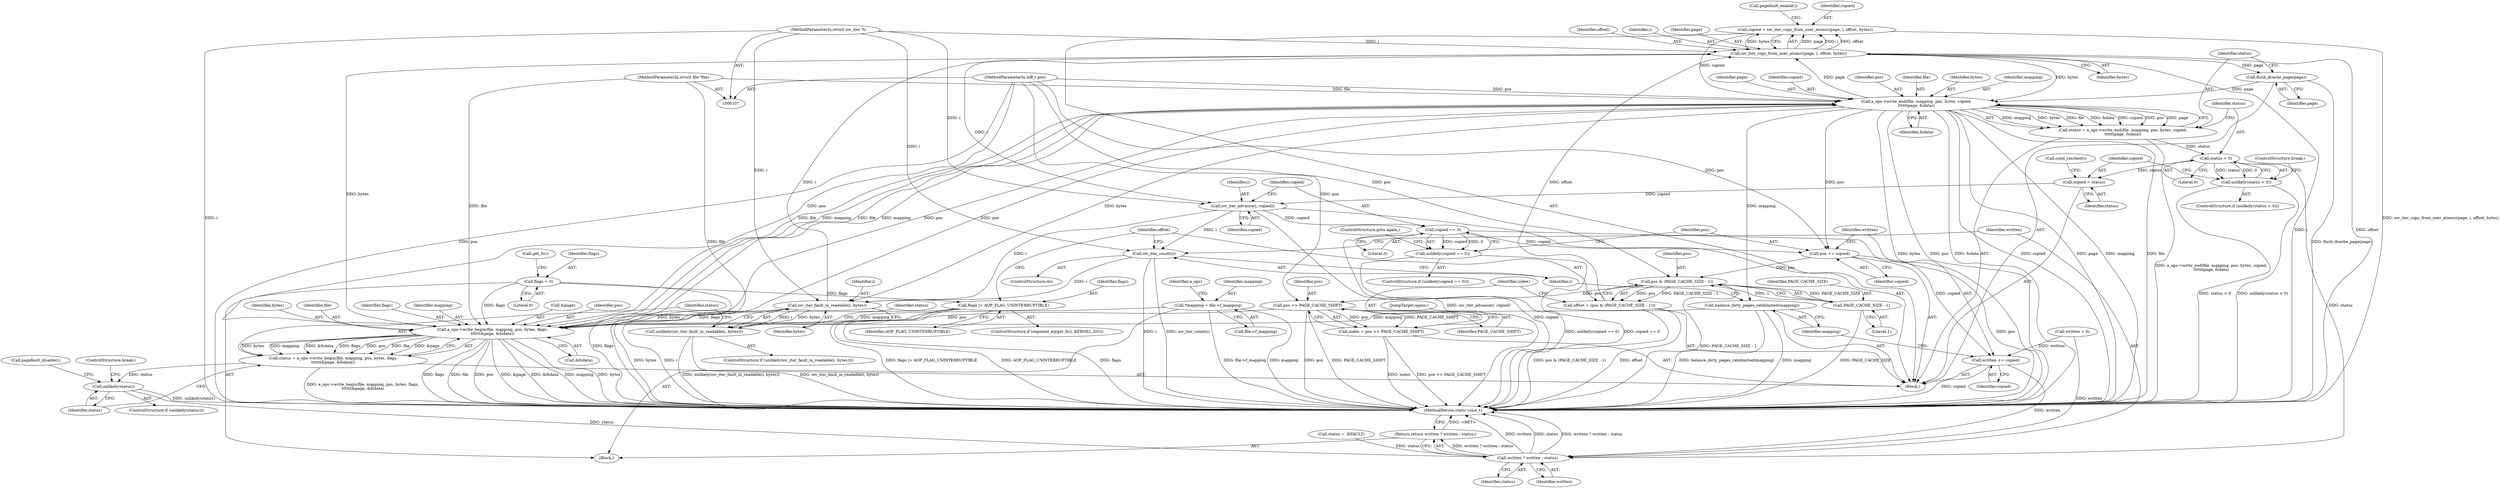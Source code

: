 digraph "0_linux_124d3b7041f9a0ca7c43a6293e1cae4576c32fd5_0@API" {
"1000192" [label="(Call,copied = iov_iter_copy_from_user_atomic(page, i, offset, bytes))"];
"1000194" [label="(Call,iov_iter_copy_from_user_atomic(page, i, offset, bytes))"];
"1000204" [label="(Call,a_ops->write_end(file, mapping, pos, bytes, copied,\n\t\t\t\t\t\tpage, fsdata))"];
"1000177" [label="(Call,a_ops->write_begin(file, mapping, pos, bytes, flags,\n\t\t\t\t\t\t&page, &fsdata))"];
"1000108" [label="(MethodParameterIn,struct file *file)"];
"1000238" [label="(Call,balance_dirty_pages_ratelimited(mapping))"];
"1000113" [label="(Call,*mapping = file->f_mapping)"];
"1000160" [label="(Call,pos >> PAGE_CACHE_SHIFT)"];
"1000153" [label="(Call,pos & (PAGE_CACHE_SIZE - 1))"];
"1000232" [label="(Call,pos += copied)"];
"1000227" [label="(Call,copied == 0)"];
"1000222" [label="(Call,iov_iter_advance(i, copied))"];
"1000109" [label="(MethodParameterIn,struct iov_iter *i)"];
"1000218" [label="(Call,copied = status)"];
"1000214" [label="(Call,status < 0)"];
"1000202" [label="(Call,status = a_ops->write_end(file, mapping, pos, bytes, copied,\n\t\t\t\t\t\tpage, fsdata))"];
"1000110" [label="(MethodParameterIn,loff_t pos)"];
"1000155" [label="(Call,PAGE_CACHE_SIZE - 1)"];
"1000166" [label="(Call,iov_iter_fault_in_readable(i, bytes))"];
"1000240" [label="(Call,iov_iter_count(i))"];
"1000140" [label="(Call,flags |= AOP_FLAG_UNINTERRUPTIBLE)"];
"1000133" [label="(Call,flags = 0)"];
"1000192" [label="(Call,copied = iov_iter_copy_from_user_atomic(page, i, offset, bytes))"];
"1000200" [label="(Call,flush_dcache_page(page))"];
"1000151" [label="(Call,offset = (pos & (PAGE_CACHE_SIZE - 1)))"];
"1000165" [label="(Call,unlikely(iov_iter_fault_in_readable(i, bytes)))"];
"1000175" [label="(Call,status = a_ops->write_begin(file, mapping, pos, bytes, flags,\n\t\t\t\t\t\t&page, &fsdata))"];
"1000188" [label="(Call,unlikely(status))"];
"1000243" [label="(Call,written ? written : status)"];
"1000242" [label="(Return,return written ? written : status;)"];
"1000226" [label="(Call,unlikely(copied == 0))"];
"1000158" [label="(Call,index = pos >> PAGE_CACHE_SHIFT)"];
"1000235" [label="(Call,written += copied)"];
"1000213" [label="(Call,unlikely(status < 0))"];
"1000222" [label="(Call,iov_iter_advance(i, copied))"];
"1000188" [label="(Call,unlikely(status))"];
"1000240" [label="(Call,iov_iter_count(i))"];
"1000192" [label="(Call,copied = iov_iter_copy_from_user_atomic(page, i, offset, bytes))"];
"1000183" [label="(Call,&page)"];
"1000205" [label="(Identifier,file)"];
"1000219" [label="(Identifier,copied)"];
"1000199" [label="(Call,pagefault_enable())"];
"1000194" [label="(Call,iov_iter_copy_from_user_atomic(page, i, offset, bytes))"];
"1000109" [label="(MethodParameterIn,struct iov_iter *i)"];
"1000235" [label="(Call,written += copied)"];
"1000231" [label="(ControlStructure,goto again;)"];
"1000208" [label="(Identifier,bytes)"];
"1000110" [label="(MethodParameterIn,loff_t pos)"];
"1000133" [label="(Call,flags = 0)"];
"1000134" [label="(Identifier,flags)"];
"1000166" [label="(Call,iov_iter_fault_in_readable(i, bytes))"];
"1000202" [label="(Call,status = a_ops->write_end(file, mapping, pos, bytes, copied,\n\t\t\t\t\t\tpage, fsdata))"];
"1000140" [label="(Call,flags |= AOP_FLAG_UNINTERRUPTIBLE)"];
"1000227" [label="(Call,copied == 0)"];
"1000211" [label="(Identifier,fsdata)"];
"1000143" [label="(ControlStructure,do)"];
"1000232" [label="(Call,pos += copied)"];
"1000180" [label="(Identifier,pos)"];
"1000239" [label="(Identifier,mapping)"];
"1000241" [label="(Identifier,i)"];
"1000151" [label="(Call,offset = (pos & (PAGE_CACHE_SIZE - 1)))"];
"1000200" [label="(Call,flush_dcache_page(page))"];
"1000246" [label="(Identifier,status)"];
"1000113" [label="(Call,*mapping = file->f_mapping)"];
"1000181" [label="(Identifier,bytes)"];
"1000223" [label="(Identifier,i)"];
"1000185" [label="(Call,&fsdata)"];
"1000162" [label="(Identifier,PAGE_CACHE_SHIFT)"];
"1000111" [label="(Block,)"];
"1000135" [label="(Literal,0)"];
"1000217" [label="(ControlStructure,break;)"];
"1000204" [label="(Call,a_ops->write_end(file, mapping, pos, bytes, copied,\n\t\t\t\t\t\tpage, fsdata))"];
"1000108" [label="(MethodParameterIn,struct file *file)"];
"1000165" [label="(Call,unlikely(iov_iter_fault_in_readable(i, bytes)))"];
"1000215" [label="(Identifier,status)"];
"1000164" [label="(ControlStructure,if (unlikely(iov_iter_fault_in_readable(i, bytes))))"];
"1000171" [label="(Identifier,status)"];
"1000163" [label="(JumpTarget,again:)"];
"1000243" [label="(Call,written ? written : status)"];
"1000177" [label="(Call,a_ops->write_begin(file, mapping, pos, bytes, flags,\n\t\t\t\t\t\t&page, &fsdata))"];
"1000216" [label="(Literal,0)"];
"1000242" [label="(Return,return written ? written : status;)"];
"1000244" [label="(Identifier,written)"];
"1000233" [label="(Identifier,pos)"];
"1000168" [label="(Identifier,bytes)"];
"1000238" [label="(Call,balance_dirty_pages_ratelimited(mapping))"];
"1000190" [label="(ControlStructure,break;)"];
"1000170" [label="(Call,status = -EFAULT)"];
"1000158" [label="(Call,index = pos >> PAGE_CACHE_SHIFT)"];
"1000144" [label="(Block,)"];
"1000129" [label="(Call,written = 0)"];
"1000193" [label="(Identifier,copied)"];
"1000114" [label="(Identifier,mapping)"];
"1000178" [label="(Identifier,file)"];
"1000138" [label="(Call,get_fs())"];
"1000142" [label="(Identifier,AOP_FLAG_UNINTERRUPTIBLE)"];
"1000226" [label="(Call,unlikely(copied == 0))"];
"1000206" [label="(Identifier,mapping)"];
"1000115" [label="(Call,file->f_mapping)"];
"1000176" [label="(Identifier,status)"];
"1000210" [label="(Identifier,page)"];
"1000236" [label="(Identifier,written)"];
"1000203" [label="(Identifier,status)"];
"1000120" [label="(Identifier,a_ops)"];
"1000161" [label="(Identifier,pos)"];
"1000201" [label="(Identifier,page)"];
"1000167" [label="(Identifier,i)"];
"1000220" [label="(Identifier,status)"];
"1000245" [label="(Identifier,written)"];
"1000153" [label="(Call,pos & (PAGE_CACHE_SIZE - 1))"];
"1000197" [label="(Identifier,offset)"];
"1000209" [label="(Identifier,copied)"];
"1000157" [label="(Literal,1)"];
"1000234" [label="(Identifier,copied)"];
"1000136" [label="(ControlStructure,if (segment_eq(get_fs(), KERNEL_DS)))"];
"1000155" [label="(Call,PAGE_CACHE_SIZE - 1)"];
"1000187" [label="(ControlStructure,if (unlikely(status)))"];
"1000212" [label="(ControlStructure,if (unlikely(status < 0)))"];
"1000159" [label="(Identifier,index)"];
"1000218" [label="(Call,copied = status)"];
"1000207" [label="(Identifier,pos)"];
"1000221" [label="(Call,cond_resched())"];
"1000214" [label="(Call,status < 0)"];
"1000229" [label="(Literal,0)"];
"1000228" [label="(Identifier,copied)"];
"1000237" [label="(Identifier,copied)"];
"1000196" [label="(Identifier,i)"];
"1000152" [label="(Identifier,offset)"];
"1000189" [label="(Identifier,status)"];
"1000225" [label="(ControlStructure,if (unlikely(copied == 0)))"];
"1000195" [label="(Identifier,page)"];
"1000141" [label="(Identifier,flags)"];
"1000247" [label="(MethodReturn,static ssize_t)"];
"1000182" [label="(Identifier,flags)"];
"1000156" [label="(Identifier,PAGE_CACHE_SIZE)"];
"1000224" [label="(Identifier,copied)"];
"1000198" [label="(Identifier,bytes)"];
"1000191" [label="(Call,pagefault_disable())"];
"1000179" [label="(Identifier,mapping)"];
"1000160" [label="(Call,pos >> PAGE_CACHE_SHIFT)"];
"1000175" [label="(Call,status = a_ops->write_begin(file, mapping, pos, bytes, flags,\n\t\t\t\t\t\t&page, &fsdata))"];
"1000213" [label="(Call,unlikely(status < 0))"];
"1000154" [label="(Identifier,pos)"];
"1000192" -> "1000144"  [label="AST: "];
"1000192" -> "1000194"  [label="CFG: "];
"1000193" -> "1000192"  [label="AST: "];
"1000194" -> "1000192"  [label="AST: "];
"1000199" -> "1000192"  [label="CFG: "];
"1000192" -> "1000247"  [label="DDG: iov_iter_copy_from_user_atomic(page, i, offset, bytes)"];
"1000194" -> "1000192"  [label="DDG: page"];
"1000194" -> "1000192"  [label="DDG: i"];
"1000194" -> "1000192"  [label="DDG: offset"];
"1000194" -> "1000192"  [label="DDG: bytes"];
"1000192" -> "1000204"  [label="DDG: copied"];
"1000194" -> "1000198"  [label="CFG: "];
"1000195" -> "1000194"  [label="AST: "];
"1000196" -> "1000194"  [label="AST: "];
"1000197" -> "1000194"  [label="AST: "];
"1000198" -> "1000194"  [label="AST: "];
"1000194" -> "1000247"  [label="DDG: offset"];
"1000194" -> "1000247"  [label="DDG: i"];
"1000204" -> "1000194"  [label="DDG: page"];
"1000166" -> "1000194"  [label="DDG: i"];
"1000109" -> "1000194"  [label="DDG: i"];
"1000151" -> "1000194"  [label="DDG: offset"];
"1000177" -> "1000194"  [label="DDG: bytes"];
"1000194" -> "1000200"  [label="DDG: page"];
"1000194" -> "1000204"  [label="DDG: bytes"];
"1000194" -> "1000222"  [label="DDG: i"];
"1000204" -> "1000202"  [label="AST: "];
"1000204" -> "1000211"  [label="CFG: "];
"1000205" -> "1000204"  [label="AST: "];
"1000206" -> "1000204"  [label="AST: "];
"1000207" -> "1000204"  [label="AST: "];
"1000208" -> "1000204"  [label="AST: "];
"1000209" -> "1000204"  [label="AST: "];
"1000210" -> "1000204"  [label="AST: "];
"1000211" -> "1000204"  [label="AST: "];
"1000202" -> "1000204"  [label="CFG: "];
"1000204" -> "1000247"  [label="DDG: copied"];
"1000204" -> "1000247"  [label="DDG: page"];
"1000204" -> "1000247"  [label="DDG: mapping"];
"1000204" -> "1000247"  [label="DDG: bytes"];
"1000204" -> "1000247"  [label="DDG: pos"];
"1000204" -> "1000247"  [label="DDG: fsdata"];
"1000204" -> "1000247"  [label="DDG: file"];
"1000204" -> "1000166"  [label="DDG: bytes"];
"1000204" -> "1000177"  [label="DDG: file"];
"1000204" -> "1000177"  [label="DDG: mapping"];
"1000204" -> "1000177"  [label="DDG: pos"];
"1000204" -> "1000202"  [label="DDG: mapping"];
"1000204" -> "1000202"  [label="DDG: bytes"];
"1000204" -> "1000202"  [label="DDG: file"];
"1000204" -> "1000202"  [label="DDG: fsdata"];
"1000204" -> "1000202"  [label="DDG: copied"];
"1000204" -> "1000202"  [label="DDG: pos"];
"1000204" -> "1000202"  [label="DDG: page"];
"1000177" -> "1000204"  [label="DDG: file"];
"1000177" -> "1000204"  [label="DDG: mapping"];
"1000177" -> "1000204"  [label="DDG: pos"];
"1000108" -> "1000204"  [label="DDG: file"];
"1000110" -> "1000204"  [label="DDG: pos"];
"1000200" -> "1000204"  [label="DDG: page"];
"1000204" -> "1000232"  [label="DDG: pos"];
"1000204" -> "1000238"  [label="DDG: mapping"];
"1000177" -> "1000175"  [label="AST: "];
"1000177" -> "1000185"  [label="CFG: "];
"1000178" -> "1000177"  [label="AST: "];
"1000179" -> "1000177"  [label="AST: "];
"1000180" -> "1000177"  [label="AST: "];
"1000181" -> "1000177"  [label="AST: "];
"1000182" -> "1000177"  [label="AST: "];
"1000183" -> "1000177"  [label="AST: "];
"1000185" -> "1000177"  [label="AST: "];
"1000175" -> "1000177"  [label="CFG: "];
"1000177" -> "1000247"  [label="DDG: &fsdata"];
"1000177" -> "1000247"  [label="DDG: mapping"];
"1000177" -> "1000247"  [label="DDG: bytes"];
"1000177" -> "1000247"  [label="DDG: flags"];
"1000177" -> "1000247"  [label="DDG: file"];
"1000177" -> "1000247"  [label="DDG: pos"];
"1000177" -> "1000247"  [label="DDG: &page"];
"1000177" -> "1000175"  [label="DDG: bytes"];
"1000177" -> "1000175"  [label="DDG: mapping"];
"1000177" -> "1000175"  [label="DDG: &fsdata"];
"1000177" -> "1000175"  [label="DDG: flags"];
"1000177" -> "1000175"  [label="DDG: pos"];
"1000177" -> "1000175"  [label="DDG: file"];
"1000177" -> "1000175"  [label="DDG: &page"];
"1000108" -> "1000177"  [label="DDG: file"];
"1000238" -> "1000177"  [label="DDG: mapping"];
"1000113" -> "1000177"  [label="DDG: mapping"];
"1000160" -> "1000177"  [label="DDG: pos"];
"1000110" -> "1000177"  [label="DDG: pos"];
"1000166" -> "1000177"  [label="DDG: bytes"];
"1000140" -> "1000177"  [label="DDG: flags"];
"1000133" -> "1000177"  [label="DDG: flags"];
"1000108" -> "1000107"  [label="AST: "];
"1000108" -> "1000247"  [label="DDG: file"];
"1000238" -> "1000144"  [label="AST: "];
"1000238" -> "1000239"  [label="CFG: "];
"1000239" -> "1000238"  [label="AST: "];
"1000241" -> "1000238"  [label="CFG: "];
"1000238" -> "1000247"  [label="DDG: mapping"];
"1000238" -> "1000247"  [label="DDG: balance_dirty_pages_ratelimited(mapping)"];
"1000113" -> "1000111"  [label="AST: "];
"1000113" -> "1000115"  [label="CFG: "];
"1000114" -> "1000113"  [label="AST: "];
"1000115" -> "1000113"  [label="AST: "];
"1000120" -> "1000113"  [label="CFG: "];
"1000113" -> "1000247"  [label="DDG: mapping"];
"1000113" -> "1000247"  [label="DDG: file->f_mapping"];
"1000160" -> "1000158"  [label="AST: "];
"1000160" -> "1000162"  [label="CFG: "];
"1000161" -> "1000160"  [label="AST: "];
"1000162" -> "1000160"  [label="AST: "];
"1000158" -> "1000160"  [label="CFG: "];
"1000160" -> "1000247"  [label="DDG: PAGE_CACHE_SHIFT"];
"1000160" -> "1000247"  [label="DDG: pos"];
"1000160" -> "1000158"  [label="DDG: pos"];
"1000160" -> "1000158"  [label="DDG: PAGE_CACHE_SHIFT"];
"1000153" -> "1000160"  [label="DDG: pos"];
"1000110" -> "1000160"  [label="DDG: pos"];
"1000153" -> "1000151"  [label="AST: "];
"1000153" -> "1000155"  [label="CFG: "];
"1000154" -> "1000153"  [label="AST: "];
"1000155" -> "1000153"  [label="AST: "];
"1000151" -> "1000153"  [label="CFG: "];
"1000153" -> "1000247"  [label="DDG: PAGE_CACHE_SIZE - 1"];
"1000153" -> "1000151"  [label="DDG: pos"];
"1000153" -> "1000151"  [label="DDG: PAGE_CACHE_SIZE - 1"];
"1000232" -> "1000153"  [label="DDG: pos"];
"1000110" -> "1000153"  [label="DDG: pos"];
"1000155" -> "1000153"  [label="DDG: PAGE_CACHE_SIZE"];
"1000155" -> "1000153"  [label="DDG: 1"];
"1000232" -> "1000144"  [label="AST: "];
"1000232" -> "1000234"  [label="CFG: "];
"1000233" -> "1000232"  [label="AST: "];
"1000234" -> "1000232"  [label="AST: "];
"1000236" -> "1000232"  [label="CFG: "];
"1000232" -> "1000247"  [label="DDG: pos"];
"1000227" -> "1000232"  [label="DDG: copied"];
"1000110" -> "1000232"  [label="DDG: pos"];
"1000227" -> "1000226"  [label="AST: "];
"1000227" -> "1000229"  [label="CFG: "];
"1000228" -> "1000227"  [label="AST: "];
"1000229" -> "1000227"  [label="AST: "];
"1000226" -> "1000227"  [label="CFG: "];
"1000227" -> "1000247"  [label="DDG: copied"];
"1000227" -> "1000226"  [label="DDG: copied"];
"1000227" -> "1000226"  [label="DDG: 0"];
"1000222" -> "1000227"  [label="DDG: copied"];
"1000227" -> "1000235"  [label="DDG: copied"];
"1000222" -> "1000144"  [label="AST: "];
"1000222" -> "1000224"  [label="CFG: "];
"1000223" -> "1000222"  [label="AST: "];
"1000224" -> "1000222"  [label="AST: "];
"1000228" -> "1000222"  [label="CFG: "];
"1000222" -> "1000247"  [label="DDG: iov_iter_advance(i, copied)"];
"1000222" -> "1000166"  [label="DDG: i"];
"1000109" -> "1000222"  [label="DDG: i"];
"1000218" -> "1000222"  [label="DDG: copied"];
"1000222" -> "1000240"  [label="DDG: i"];
"1000109" -> "1000107"  [label="AST: "];
"1000109" -> "1000247"  [label="DDG: i"];
"1000109" -> "1000166"  [label="DDG: i"];
"1000109" -> "1000240"  [label="DDG: i"];
"1000218" -> "1000144"  [label="AST: "];
"1000218" -> "1000220"  [label="CFG: "];
"1000219" -> "1000218"  [label="AST: "];
"1000220" -> "1000218"  [label="AST: "];
"1000221" -> "1000218"  [label="CFG: "];
"1000214" -> "1000218"  [label="DDG: status"];
"1000214" -> "1000213"  [label="AST: "];
"1000214" -> "1000216"  [label="CFG: "];
"1000215" -> "1000214"  [label="AST: "];
"1000216" -> "1000214"  [label="AST: "];
"1000213" -> "1000214"  [label="CFG: "];
"1000214" -> "1000213"  [label="DDG: status"];
"1000214" -> "1000213"  [label="DDG: 0"];
"1000202" -> "1000214"  [label="DDG: status"];
"1000214" -> "1000243"  [label="DDG: status"];
"1000202" -> "1000144"  [label="AST: "];
"1000203" -> "1000202"  [label="AST: "];
"1000215" -> "1000202"  [label="CFG: "];
"1000202" -> "1000247"  [label="DDG: a_ops->write_end(file, mapping, pos, bytes, copied,\n\t\t\t\t\t\tpage, fsdata)"];
"1000110" -> "1000107"  [label="AST: "];
"1000110" -> "1000247"  [label="DDG: pos"];
"1000155" -> "1000157"  [label="CFG: "];
"1000156" -> "1000155"  [label="AST: "];
"1000157" -> "1000155"  [label="AST: "];
"1000155" -> "1000247"  [label="DDG: PAGE_CACHE_SIZE"];
"1000166" -> "1000165"  [label="AST: "];
"1000166" -> "1000168"  [label="CFG: "];
"1000167" -> "1000166"  [label="AST: "];
"1000168" -> "1000166"  [label="AST: "];
"1000165" -> "1000166"  [label="CFG: "];
"1000166" -> "1000247"  [label="DDG: bytes"];
"1000166" -> "1000247"  [label="DDG: i"];
"1000166" -> "1000165"  [label="DDG: i"];
"1000166" -> "1000165"  [label="DDG: bytes"];
"1000240" -> "1000166"  [label="DDG: i"];
"1000240" -> "1000143"  [label="AST: "];
"1000240" -> "1000241"  [label="CFG: "];
"1000241" -> "1000240"  [label="AST: "];
"1000152" -> "1000240"  [label="CFG: "];
"1000244" -> "1000240"  [label="CFG: "];
"1000240" -> "1000247"  [label="DDG: iov_iter_count(i)"];
"1000240" -> "1000247"  [label="DDG: i"];
"1000140" -> "1000136"  [label="AST: "];
"1000140" -> "1000142"  [label="CFG: "];
"1000141" -> "1000140"  [label="AST: "];
"1000142" -> "1000140"  [label="AST: "];
"1000152" -> "1000140"  [label="CFG: "];
"1000140" -> "1000247"  [label="DDG: AOP_FLAG_UNINTERRUPTIBLE"];
"1000140" -> "1000247"  [label="DDG: flags"];
"1000140" -> "1000247"  [label="DDG: flags |= AOP_FLAG_UNINTERRUPTIBLE"];
"1000133" -> "1000140"  [label="DDG: flags"];
"1000133" -> "1000111"  [label="AST: "];
"1000133" -> "1000135"  [label="CFG: "];
"1000134" -> "1000133"  [label="AST: "];
"1000135" -> "1000133"  [label="AST: "];
"1000138" -> "1000133"  [label="CFG: "];
"1000133" -> "1000247"  [label="DDG: flags"];
"1000200" -> "1000144"  [label="AST: "];
"1000200" -> "1000201"  [label="CFG: "];
"1000201" -> "1000200"  [label="AST: "];
"1000203" -> "1000200"  [label="CFG: "];
"1000200" -> "1000247"  [label="DDG: flush_dcache_page(page)"];
"1000151" -> "1000144"  [label="AST: "];
"1000152" -> "1000151"  [label="AST: "];
"1000159" -> "1000151"  [label="CFG: "];
"1000151" -> "1000247"  [label="DDG: offset"];
"1000151" -> "1000247"  [label="DDG: pos & (PAGE_CACHE_SIZE - 1)"];
"1000165" -> "1000164"  [label="AST: "];
"1000171" -> "1000165"  [label="CFG: "];
"1000176" -> "1000165"  [label="CFG: "];
"1000165" -> "1000247"  [label="DDG: iov_iter_fault_in_readable(i, bytes)"];
"1000165" -> "1000247"  [label="DDG: unlikely(iov_iter_fault_in_readable(i, bytes))"];
"1000175" -> "1000144"  [label="AST: "];
"1000176" -> "1000175"  [label="AST: "];
"1000189" -> "1000175"  [label="CFG: "];
"1000175" -> "1000247"  [label="DDG: a_ops->write_begin(file, mapping, pos, bytes, flags,\n\t\t\t\t\t\t&page, &fsdata)"];
"1000175" -> "1000188"  [label="DDG: status"];
"1000188" -> "1000187"  [label="AST: "];
"1000188" -> "1000189"  [label="CFG: "];
"1000189" -> "1000188"  [label="AST: "];
"1000190" -> "1000188"  [label="CFG: "];
"1000191" -> "1000188"  [label="CFG: "];
"1000188" -> "1000247"  [label="DDG: unlikely(status)"];
"1000188" -> "1000243"  [label="DDG: status"];
"1000243" -> "1000242"  [label="AST: "];
"1000243" -> "1000245"  [label="CFG: "];
"1000243" -> "1000246"  [label="CFG: "];
"1000244" -> "1000243"  [label="AST: "];
"1000245" -> "1000243"  [label="AST: "];
"1000246" -> "1000243"  [label="AST: "];
"1000242" -> "1000243"  [label="CFG: "];
"1000243" -> "1000247"  [label="DDG: written"];
"1000243" -> "1000247"  [label="DDG: status"];
"1000243" -> "1000247"  [label="DDG: written ? written : status"];
"1000243" -> "1000242"  [label="DDG: written ? written : status"];
"1000129" -> "1000243"  [label="DDG: written"];
"1000235" -> "1000243"  [label="DDG: written"];
"1000170" -> "1000243"  [label="DDG: status"];
"1000242" -> "1000111"  [label="AST: "];
"1000247" -> "1000242"  [label="CFG: "];
"1000242" -> "1000247"  [label="DDG: <RET>"];
"1000226" -> "1000225"  [label="AST: "];
"1000231" -> "1000226"  [label="CFG: "];
"1000233" -> "1000226"  [label="CFG: "];
"1000226" -> "1000247"  [label="DDG: unlikely(copied == 0)"];
"1000226" -> "1000247"  [label="DDG: copied == 0"];
"1000158" -> "1000144"  [label="AST: "];
"1000159" -> "1000158"  [label="AST: "];
"1000163" -> "1000158"  [label="CFG: "];
"1000158" -> "1000247"  [label="DDG: index"];
"1000158" -> "1000247"  [label="DDG: pos >> PAGE_CACHE_SHIFT"];
"1000235" -> "1000144"  [label="AST: "];
"1000235" -> "1000237"  [label="CFG: "];
"1000236" -> "1000235"  [label="AST: "];
"1000237" -> "1000235"  [label="AST: "];
"1000239" -> "1000235"  [label="CFG: "];
"1000235" -> "1000247"  [label="DDG: copied"];
"1000129" -> "1000235"  [label="DDG: written"];
"1000213" -> "1000212"  [label="AST: "];
"1000217" -> "1000213"  [label="CFG: "];
"1000219" -> "1000213"  [label="CFG: "];
"1000213" -> "1000247"  [label="DDG: status < 0"];
"1000213" -> "1000247"  [label="DDG: unlikely(status < 0)"];
}
